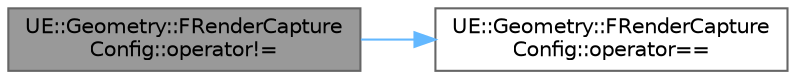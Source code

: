 digraph "UE::Geometry::FRenderCaptureConfig::operator!="
{
 // INTERACTIVE_SVG=YES
 // LATEX_PDF_SIZE
  bgcolor="transparent";
  edge [fontname=Helvetica,fontsize=10,labelfontname=Helvetica,labelfontsize=10];
  node [fontname=Helvetica,fontsize=10,shape=box,height=0.2,width=0.4];
  rankdir="LR";
  Node1 [id="Node000001",label="UE::Geometry::FRenderCapture\lConfig::operator!=",height=0.2,width=0.4,color="gray40", fillcolor="grey60", style="filled", fontcolor="black",tooltip=" "];
  Node1 -> Node2 [id="edge1_Node000001_Node000002",color="steelblue1",style="solid",tooltip=" "];
  Node2 [id="Node000002",label="UE::Geometry::FRenderCapture\lConfig::operator==",height=0.2,width=0.4,color="grey40", fillcolor="white", style="filled",URL="$da/da7/structUE_1_1Geometry_1_1FRenderCaptureConfig.html#a61478efbe7cd4da67cb8d01bd8daf5a5",tooltip=" "];
}
